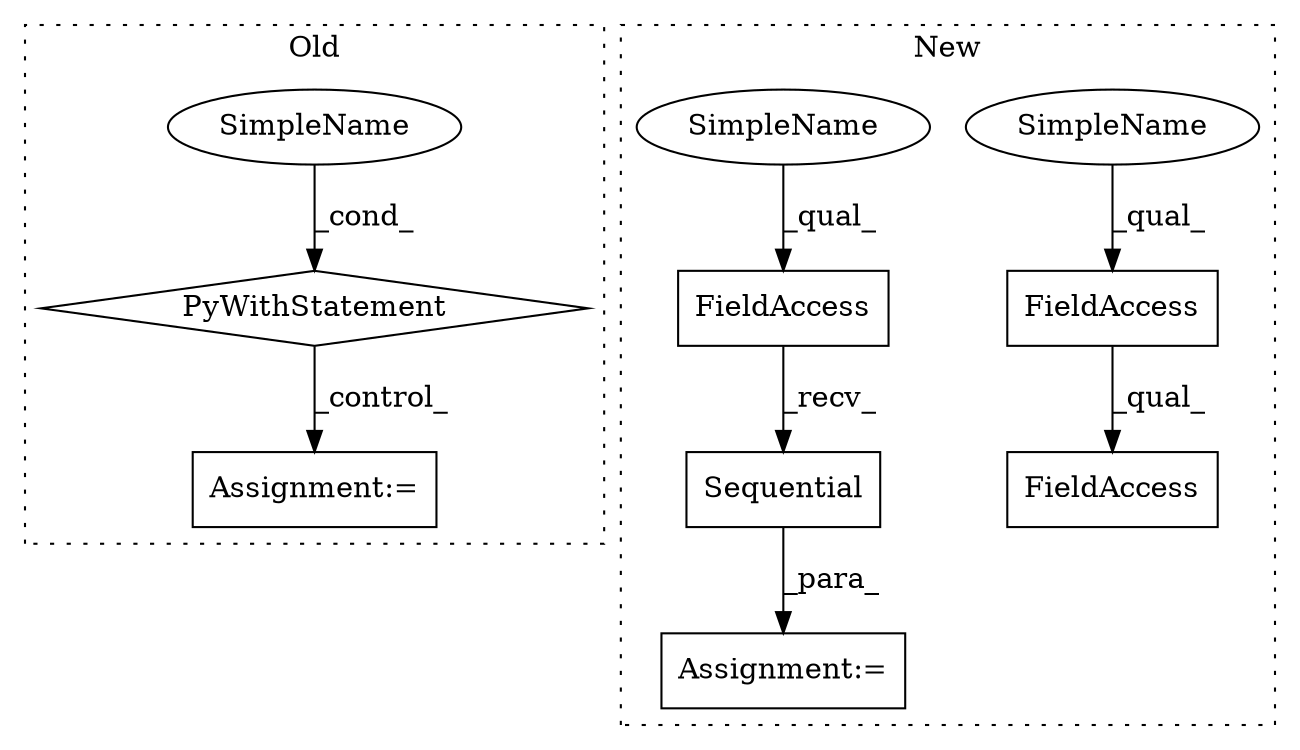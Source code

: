 digraph G {
subgraph cluster0 {
1 [label="PyWithStatement" a="104" s="1934,2048" l="10,2" shape="diamond"];
4 [label="Assignment:=" a="7" s="2127" l="1" shape="box"];
5 [label="SimpleName" a="42" s="" l="" shape="ellipse"];
label = "Old";
style="dotted";
}
subgraph cluster1 {
2 [label="Sequential" a="32" s="1854,1986" l="11,1" shape="box"];
3 [label="FieldAccess" a="22" s="1837" l="16" shape="box"];
6 [label="Assignment:=" a="7" s="1836" l="1" shape="box"];
7 [label="FieldAccess" a="22" s="1941" l="13" shape="box"];
8 [label="FieldAccess" a="22" s="1941" l="18" shape="box"];
9 [label="SimpleName" a="42" s="1941" l="10" shape="ellipse"];
10 [label="SimpleName" a="42" s="1837" l="10" shape="ellipse"];
label = "New";
style="dotted";
}
1 -> 4 [label="_control_"];
2 -> 6 [label="_para_"];
3 -> 2 [label="_recv_"];
5 -> 1 [label="_cond_"];
7 -> 8 [label="_qual_"];
9 -> 7 [label="_qual_"];
10 -> 3 [label="_qual_"];
}